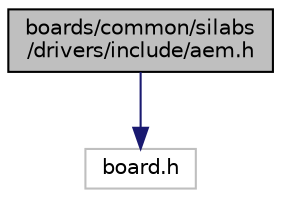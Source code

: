 digraph "boards/common/silabs/drivers/include/aem.h"
{
 // LATEX_PDF_SIZE
  edge [fontname="Helvetica",fontsize="10",labelfontname="Helvetica",labelfontsize="10"];
  node [fontname="Helvetica",fontsize="10",shape=record];
  Node1 [label="boards/common/silabs\l/drivers/include/aem.h",height=0.2,width=0.4,color="black", fillcolor="grey75", style="filled", fontcolor="black",tooltip="Implementations of the advanced energy monitor driver."];
  Node1 -> Node2 [color="midnightblue",fontsize="10",style="solid",fontname="Helvetica"];
  Node2 [label="board.h",height=0.2,width=0.4,color="grey75", fillcolor="white", style="filled",tooltip=" "];
}
